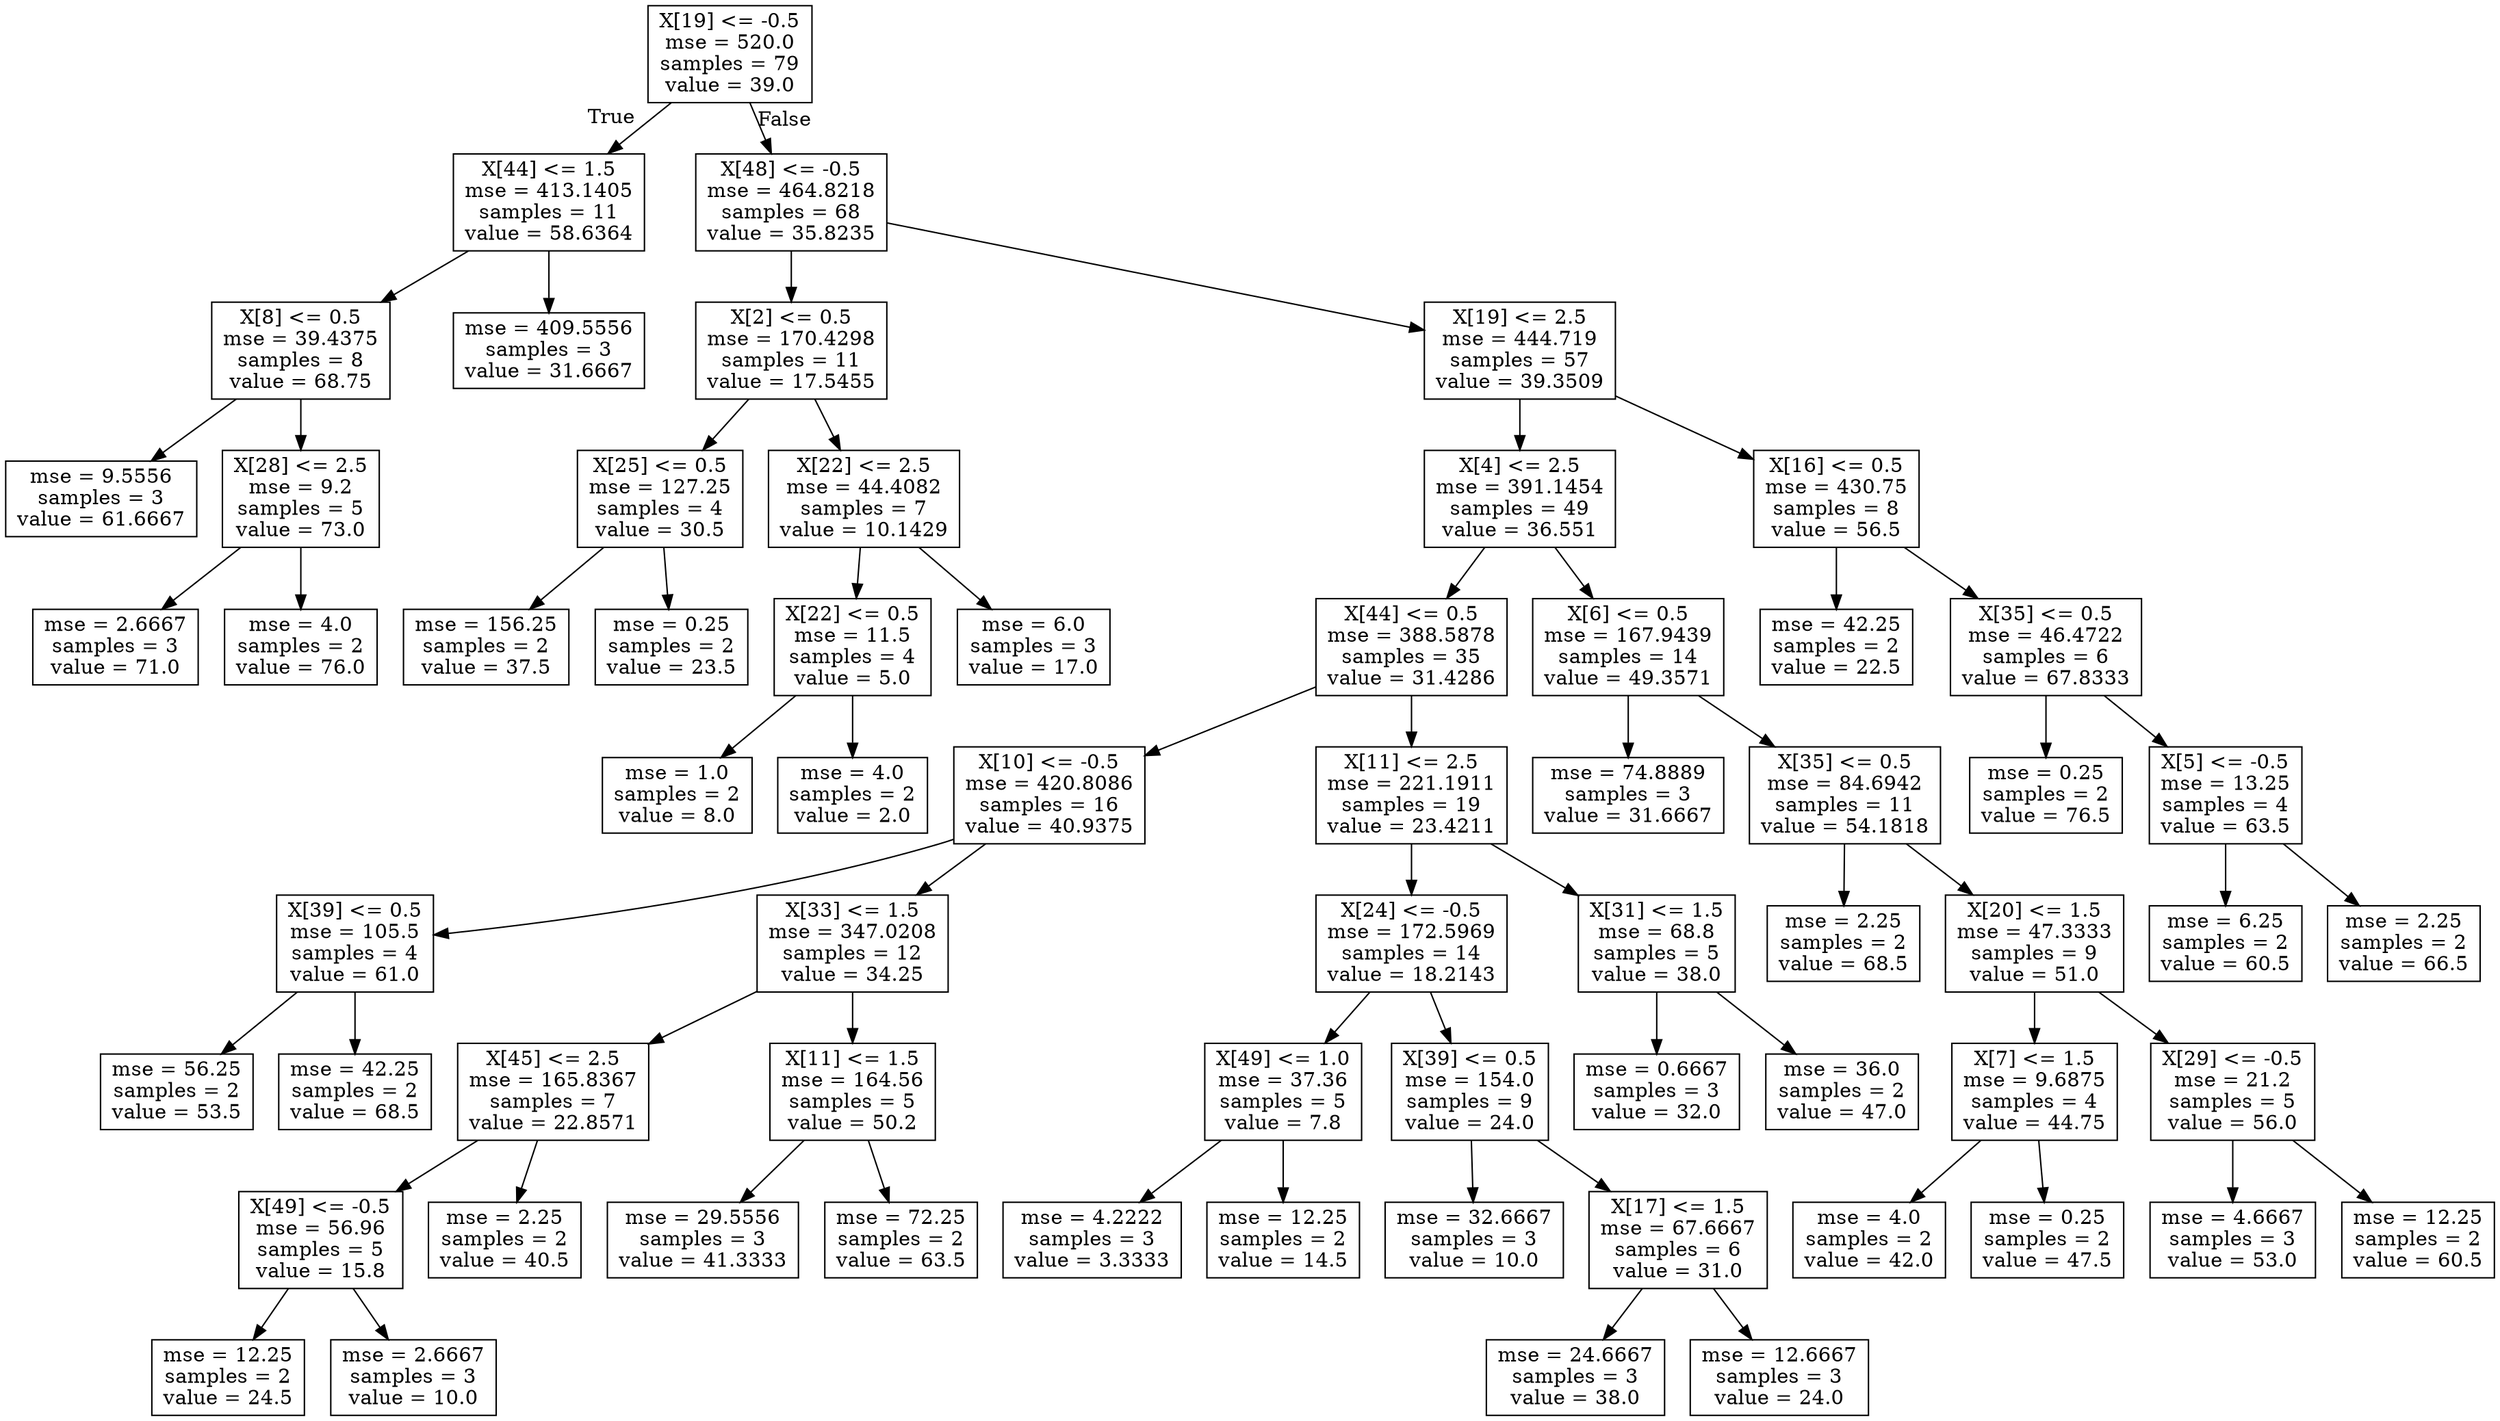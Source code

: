 digraph Tree {
node [shape=box] ;
0 [label="X[19] <= -0.5\nmse = 520.0\nsamples = 79\nvalue = 39.0"] ;
1 [label="X[44] <= 1.5\nmse = 413.1405\nsamples = 11\nvalue = 58.6364"] ;
0 -> 1 [labeldistance=2.5, labelangle=45, headlabel="True"] ;
2 [label="X[8] <= 0.5\nmse = 39.4375\nsamples = 8\nvalue = 68.75"] ;
1 -> 2 ;
3 [label="mse = 9.5556\nsamples = 3\nvalue = 61.6667"] ;
2 -> 3 ;
4 [label="X[28] <= 2.5\nmse = 9.2\nsamples = 5\nvalue = 73.0"] ;
2 -> 4 ;
5 [label="mse = 2.6667\nsamples = 3\nvalue = 71.0"] ;
4 -> 5 ;
6 [label="mse = 4.0\nsamples = 2\nvalue = 76.0"] ;
4 -> 6 ;
7 [label="mse = 409.5556\nsamples = 3\nvalue = 31.6667"] ;
1 -> 7 ;
8 [label="X[48] <= -0.5\nmse = 464.8218\nsamples = 68\nvalue = 35.8235"] ;
0 -> 8 [labeldistance=2.5, labelangle=-45, headlabel="False"] ;
9 [label="X[2] <= 0.5\nmse = 170.4298\nsamples = 11\nvalue = 17.5455"] ;
8 -> 9 ;
10 [label="X[25] <= 0.5\nmse = 127.25\nsamples = 4\nvalue = 30.5"] ;
9 -> 10 ;
11 [label="mse = 156.25\nsamples = 2\nvalue = 37.5"] ;
10 -> 11 ;
12 [label="mse = 0.25\nsamples = 2\nvalue = 23.5"] ;
10 -> 12 ;
13 [label="X[22] <= 2.5\nmse = 44.4082\nsamples = 7\nvalue = 10.1429"] ;
9 -> 13 ;
14 [label="X[22] <= 0.5\nmse = 11.5\nsamples = 4\nvalue = 5.0"] ;
13 -> 14 ;
15 [label="mse = 1.0\nsamples = 2\nvalue = 8.0"] ;
14 -> 15 ;
16 [label="mse = 4.0\nsamples = 2\nvalue = 2.0"] ;
14 -> 16 ;
17 [label="mse = 6.0\nsamples = 3\nvalue = 17.0"] ;
13 -> 17 ;
18 [label="X[19] <= 2.5\nmse = 444.719\nsamples = 57\nvalue = 39.3509"] ;
8 -> 18 ;
19 [label="X[4] <= 2.5\nmse = 391.1454\nsamples = 49\nvalue = 36.551"] ;
18 -> 19 ;
20 [label="X[44] <= 0.5\nmse = 388.5878\nsamples = 35\nvalue = 31.4286"] ;
19 -> 20 ;
21 [label="X[10] <= -0.5\nmse = 420.8086\nsamples = 16\nvalue = 40.9375"] ;
20 -> 21 ;
22 [label="X[39] <= 0.5\nmse = 105.5\nsamples = 4\nvalue = 61.0"] ;
21 -> 22 ;
23 [label="mse = 56.25\nsamples = 2\nvalue = 53.5"] ;
22 -> 23 ;
24 [label="mse = 42.25\nsamples = 2\nvalue = 68.5"] ;
22 -> 24 ;
25 [label="X[33] <= 1.5\nmse = 347.0208\nsamples = 12\nvalue = 34.25"] ;
21 -> 25 ;
26 [label="X[45] <= 2.5\nmse = 165.8367\nsamples = 7\nvalue = 22.8571"] ;
25 -> 26 ;
27 [label="X[49] <= -0.5\nmse = 56.96\nsamples = 5\nvalue = 15.8"] ;
26 -> 27 ;
28 [label="mse = 12.25\nsamples = 2\nvalue = 24.5"] ;
27 -> 28 ;
29 [label="mse = 2.6667\nsamples = 3\nvalue = 10.0"] ;
27 -> 29 ;
30 [label="mse = 2.25\nsamples = 2\nvalue = 40.5"] ;
26 -> 30 ;
31 [label="X[11] <= 1.5\nmse = 164.56\nsamples = 5\nvalue = 50.2"] ;
25 -> 31 ;
32 [label="mse = 29.5556\nsamples = 3\nvalue = 41.3333"] ;
31 -> 32 ;
33 [label="mse = 72.25\nsamples = 2\nvalue = 63.5"] ;
31 -> 33 ;
34 [label="X[11] <= 2.5\nmse = 221.1911\nsamples = 19\nvalue = 23.4211"] ;
20 -> 34 ;
35 [label="X[24] <= -0.5\nmse = 172.5969\nsamples = 14\nvalue = 18.2143"] ;
34 -> 35 ;
36 [label="X[49] <= 1.0\nmse = 37.36\nsamples = 5\nvalue = 7.8"] ;
35 -> 36 ;
37 [label="mse = 4.2222\nsamples = 3\nvalue = 3.3333"] ;
36 -> 37 ;
38 [label="mse = 12.25\nsamples = 2\nvalue = 14.5"] ;
36 -> 38 ;
39 [label="X[39] <= 0.5\nmse = 154.0\nsamples = 9\nvalue = 24.0"] ;
35 -> 39 ;
40 [label="mse = 32.6667\nsamples = 3\nvalue = 10.0"] ;
39 -> 40 ;
41 [label="X[17] <= 1.5\nmse = 67.6667\nsamples = 6\nvalue = 31.0"] ;
39 -> 41 ;
42 [label="mse = 24.6667\nsamples = 3\nvalue = 38.0"] ;
41 -> 42 ;
43 [label="mse = 12.6667\nsamples = 3\nvalue = 24.0"] ;
41 -> 43 ;
44 [label="X[31] <= 1.5\nmse = 68.8\nsamples = 5\nvalue = 38.0"] ;
34 -> 44 ;
45 [label="mse = 0.6667\nsamples = 3\nvalue = 32.0"] ;
44 -> 45 ;
46 [label="mse = 36.0\nsamples = 2\nvalue = 47.0"] ;
44 -> 46 ;
47 [label="X[6] <= 0.5\nmse = 167.9439\nsamples = 14\nvalue = 49.3571"] ;
19 -> 47 ;
48 [label="mse = 74.8889\nsamples = 3\nvalue = 31.6667"] ;
47 -> 48 ;
49 [label="X[35] <= 0.5\nmse = 84.6942\nsamples = 11\nvalue = 54.1818"] ;
47 -> 49 ;
50 [label="mse = 2.25\nsamples = 2\nvalue = 68.5"] ;
49 -> 50 ;
51 [label="X[20] <= 1.5\nmse = 47.3333\nsamples = 9\nvalue = 51.0"] ;
49 -> 51 ;
52 [label="X[7] <= 1.5\nmse = 9.6875\nsamples = 4\nvalue = 44.75"] ;
51 -> 52 ;
53 [label="mse = 4.0\nsamples = 2\nvalue = 42.0"] ;
52 -> 53 ;
54 [label="mse = 0.25\nsamples = 2\nvalue = 47.5"] ;
52 -> 54 ;
55 [label="X[29] <= -0.5\nmse = 21.2\nsamples = 5\nvalue = 56.0"] ;
51 -> 55 ;
56 [label="mse = 4.6667\nsamples = 3\nvalue = 53.0"] ;
55 -> 56 ;
57 [label="mse = 12.25\nsamples = 2\nvalue = 60.5"] ;
55 -> 57 ;
58 [label="X[16] <= 0.5\nmse = 430.75\nsamples = 8\nvalue = 56.5"] ;
18 -> 58 ;
59 [label="mse = 42.25\nsamples = 2\nvalue = 22.5"] ;
58 -> 59 ;
60 [label="X[35] <= 0.5\nmse = 46.4722\nsamples = 6\nvalue = 67.8333"] ;
58 -> 60 ;
61 [label="mse = 0.25\nsamples = 2\nvalue = 76.5"] ;
60 -> 61 ;
62 [label="X[5] <= -0.5\nmse = 13.25\nsamples = 4\nvalue = 63.5"] ;
60 -> 62 ;
63 [label="mse = 6.25\nsamples = 2\nvalue = 60.5"] ;
62 -> 63 ;
64 [label="mse = 2.25\nsamples = 2\nvalue = 66.5"] ;
62 -> 64 ;
}